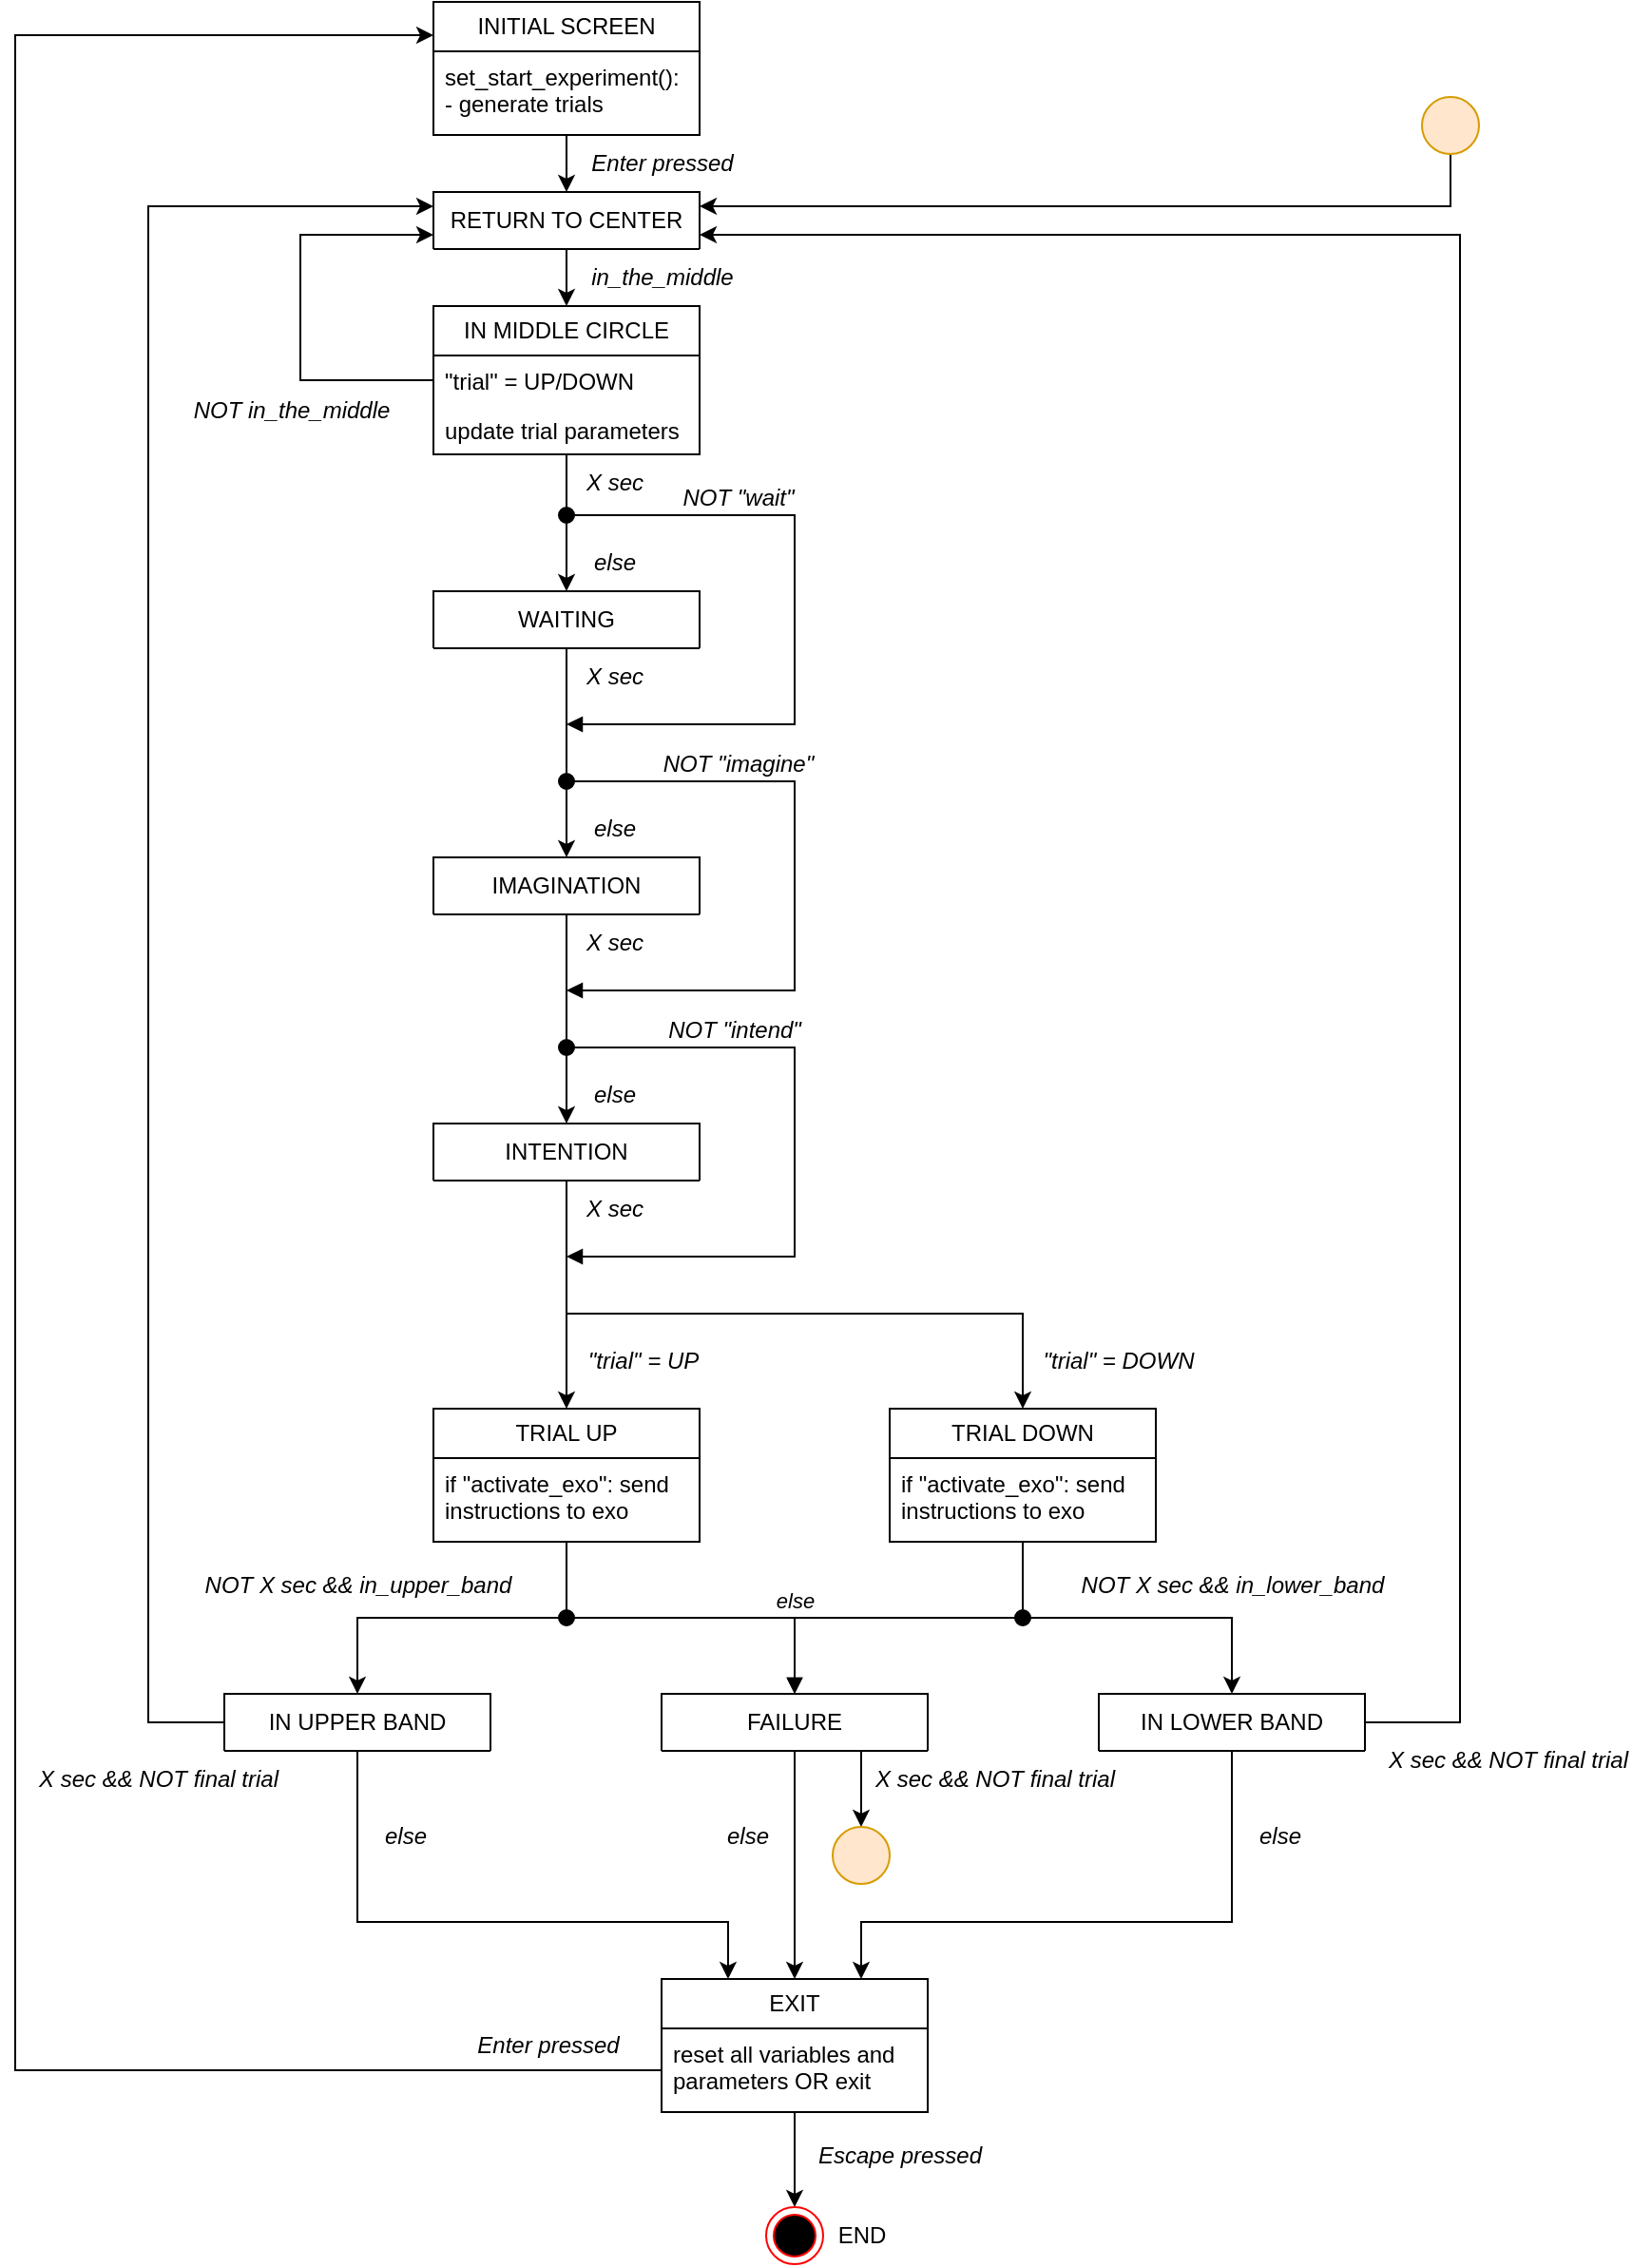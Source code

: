 <mxfile version="27.0.5">
  <diagram name="Page-1" id="r2N7GGUg9gY0oge6_CaD">
    <mxGraphModel dx="2404" dy="2002" grid="1" gridSize="10" guides="1" tooltips="1" connect="1" arrows="1" fold="1" page="1" pageScale="1" pageWidth="850" pageHeight="1100" math="0" shadow="0">
      <root>
        <mxCell id="0" />
        <mxCell id="1" parent="0" />
        <mxCell id="wUgSTWVwJ2IMOrGfkY7S-16" value="" style="edgeStyle=orthogonalEdgeStyle;rounded=0;orthogonalLoop=1;jettySize=auto;html=1;" parent="1" source="wUgSTWVwJ2IMOrGfkY7S-10" target="wUgSTWVwJ2IMOrGfkY7S-14" edge="1">
          <mxGeometry relative="1" as="geometry" />
        </mxCell>
        <mxCell id="wUgSTWVwJ2IMOrGfkY7S-10" value="INITIAL SCREEN" style="swimlane;fontStyle=0;childLayout=stackLayout;horizontal=1;startSize=26;fillColor=none;horizontalStack=0;resizeParent=1;resizeParentMax=0;resizeLast=0;collapsible=1;marginBottom=0;whiteSpace=wrap;html=1;" parent="1" vertex="1">
          <mxGeometry x="170" y="-30" width="140" height="70" as="geometry" />
        </mxCell>
        <mxCell id="wUgSTWVwJ2IMOrGfkY7S-11" value="set_start_experiment():&lt;div&gt;- generate trials&lt;/div&gt;" style="text;strokeColor=none;fillColor=none;align=left;verticalAlign=top;spacingLeft=4;spacingRight=4;overflow=hidden;rotatable=0;points=[[0,0.5],[1,0.5]];portConstraint=eastwest;whiteSpace=wrap;html=1;" parent="wUgSTWVwJ2IMOrGfkY7S-10" vertex="1">
          <mxGeometry y="26" width="140" height="44" as="geometry" />
        </mxCell>
        <mxCell id="wUgSTWVwJ2IMOrGfkY7S-19" value="" style="edgeStyle=orthogonalEdgeStyle;rounded=0;orthogonalLoop=1;jettySize=auto;html=1;entryX=0.5;entryY=0;entryDx=0;entryDy=0;" parent="1" source="wUgSTWVwJ2IMOrGfkY7S-14" target="wUgSTWVwJ2IMOrGfkY7S-26" edge="1">
          <mxGeometry relative="1" as="geometry">
            <mxPoint x="240" y="170" as="targetPoint" />
          </mxGeometry>
        </mxCell>
        <mxCell id="wUgSTWVwJ2IMOrGfkY7S-14" value="RETURN TO CENTER" style="swimlane;fontStyle=0;childLayout=stackLayout;horizontal=1;startSize=70;fillColor=none;horizontalStack=0;resizeParent=1;resizeParentMax=0;resizeLast=0;collapsible=1;marginBottom=0;whiteSpace=wrap;html=1;" parent="1" vertex="1">
          <mxGeometry x="170" y="70" width="140" height="30" as="geometry">
            <mxRectangle x="90" y="160" width="160" height="70" as="alternateBounds" />
          </mxGeometry>
        </mxCell>
        <mxCell id="wUgSTWVwJ2IMOrGfkY7S-17" value="&lt;i&gt;Enter pressed&lt;/i&gt;" style="text;html=1;align=center;verticalAlign=middle;resizable=0;points=[];autosize=1;strokeColor=none;fillColor=none;" parent="1" vertex="1">
          <mxGeometry x="240" y="40" width="100" height="30" as="geometry" />
        </mxCell>
        <mxCell id="wUgSTWVwJ2IMOrGfkY7S-20" value="&lt;i&gt;in_the_middle&lt;/i&gt;" style="text;html=1;align=center;verticalAlign=middle;resizable=0;points=[];autosize=1;strokeColor=none;fillColor=none;" parent="1" vertex="1">
          <mxGeometry x="240" y="100" width="100" height="30" as="geometry" />
        </mxCell>
        <mxCell id="wUgSTWVwJ2IMOrGfkY7S-32" value="" style="edgeStyle=orthogonalEdgeStyle;rounded=0;orthogonalLoop=1;jettySize=auto;html=1;" parent="1" source="wUgSTWVwJ2IMOrGfkY7S-21" target="wUgSTWVwJ2IMOrGfkY7S-31" edge="1">
          <mxGeometry relative="1" as="geometry">
            <Array as="points">
              <mxPoint x="240" y="370" />
              <mxPoint x="240" y="370" />
            </Array>
          </mxGeometry>
        </mxCell>
        <mxCell id="wUgSTWVwJ2IMOrGfkY7S-21" value="WAITING" style="swimlane;fontStyle=0;childLayout=stackLayout;horizontal=1;startSize=70;fillColor=none;horizontalStack=0;resizeParent=1;resizeParentMax=0;resizeLast=0;collapsible=1;marginBottom=0;whiteSpace=wrap;html=1;" parent="1" vertex="1">
          <mxGeometry x="170" y="280" width="140" height="30" as="geometry" />
        </mxCell>
        <mxCell id="wUgSTWVwJ2IMOrGfkY7S-23" value="&lt;i&gt;X sec&lt;/i&gt;" style="text;html=1;align=center;verticalAlign=middle;resizable=0;points=[];autosize=1;strokeColor=none;fillColor=none;" parent="1" vertex="1">
          <mxGeometry x="240" y="208" width="50" height="30" as="geometry" />
        </mxCell>
        <mxCell id="wUgSTWVwJ2IMOrGfkY7S-30" style="edgeStyle=orthogonalEdgeStyle;rounded=0;orthogonalLoop=1;jettySize=auto;html=1;entryX=0.5;entryY=0;entryDx=0;entryDy=0;" parent="1" source="wUgSTWVwJ2IMOrGfkY7S-26" target="wUgSTWVwJ2IMOrGfkY7S-21" edge="1">
          <mxGeometry relative="1" as="geometry" />
        </mxCell>
        <mxCell id="wUgSTWVwJ2IMOrGfkY7S-26" value="IN MIDDLE CIRCLE" style="swimlane;fontStyle=0;childLayout=stackLayout;horizontal=1;startSize=26;fillColor=none;horizontalStack=0;resizeParent=1;resizeParentMax=0;resizeLast=0;collapsible=1;marginBottom=0;whiteSpace=wrap;html=1;" parent="1" vertex="1">
          <mxGeometry x="170" y="130" width="140" height="78" as="geometry" />
        </mxCell>
        <mxCell id="wUgSTWVwJ2IMOrGfkY7S-27" value="&quot;trial&quot; = UP/DOWN" style="text;strokeColor=none;fillColor=none;align=left;verticalAlign=top;spacingLeft=4;spacingRight=4;overflow=hidden;rotatable=0;points=[[0,0.5],[1,0.5]];portConstraint=eastwest;whiteSpace=wrap;html=1;" parent="wUgSTWVwJ2IMOrGfkY7S-26" vertex="1">
          <mxGeometry y="26" width="140" height="26" as="geometry" />
        </mxCell>
        <mxCell id="wUgSTWVwJ2IMOrGfkY7S-28" value="update trial parameters" style="text;strokeColor=none;fillColor=none;align=left;verticalAlign=top;spacingLeft=4;spacingRight=4;overflow=hidden;rotatable=0;points=[[0,0.5],[1,0.5]];portConstraint=eastwest;whiteSpace=wrap;html=1;" parent="wUgSTWVwJ2IMOrGfkY7S-26" vertex="1">
          <mxGeometry y="52" width="140" height="26" as="geometry" />
        </mxCell>
        <mxCell id="wUgSTWVwJ2IMOrGfkY7S-34" value="" style="edgeStyle=orthogonalEdgeStyle;rounded=0;orthogonalLoop=1;jettySize=auto;html=1;" parent="1" source="wUgSTWVwJ2IMOrGfkY7S-31" target="wUgSTWVwJ2IMOrGfkY7S-33" edge="1">
          <mxGeometry relative="1" as="geometry" />
        </mxCell>
        <mxCell id="wUgSTWVwJ2IMOrGfkY7S-31" value="IMAGINATION" style="swimlane;fontStyle=0;childLayout=stackLayout;horizontal=1;startSize=70;fillColor=none;horizontalStack=0;resizeParent=1;resizeParentMax=0;resizeLast=0;collapsible=1;marginBottom=0;whiteSpace=wrap;html=1;" parent="1" vertex="1">
          <mxGeometry x="170" y="420" width="140" height="30" as="geometry" />
        </mxCell>
        <mxCell id="wUgSTWVwJ2IMOrGfkY7S-43" style="edgeStyle=orthogonalEdgeStyle;rounded=0;orthogonalLoop=1;jettySize=auto;html=1;entryX=0.5;entryY=0;entryDx=0;entryDy=0;" parent="1" source="wUgSTWVwJ2IMOrGfkY7S-33" target="wUgSTWVwJ2IMOrGfkY7S-37" edge="1">
          <mxGeometry relative="1" as="geometry" />
        </mxCell>
        <mxCell id="wUgSTWVwJ2IMOrGfkY7S-44" style="edgeStyle=orthogonalEdgeStyle;rounded=0;orthogonalLoop=1;jettySize=auto;html=1;exitX=0.5;exitY=1;exitDx=0;exitDy=0;entryX=0.5;entryY=0;entryDx=0;entryDy=0;" parent="1" source="wUgSTWVwJ2IMOrGfkY7S-33" target="wUgSTWVwJ2IMOrGfkY7S-40" edge="1">
          <mxGeometry relative="1" as="geometry">
            <Array as="points">
              <mxPoint x="240" y="660" />
              <mxPoint x="480" y="660" />
            </Array>
          </mxGeometry>
        </mxCell>
        <mxCell id="wUgSTWVwJ2IMOrGfkY7S-33" value="INTENTION" style="swimlane;fontStyle=0;childLayout=stackLayout;horizontal=1;startSize=70;fillColor=none;horizontalStack=0;resizeParent=1;resizeParentMax=0;resizeLast=0;collapsible=1;marginBottom=0;whiteSpace=wrap;html=1;" parent="1" vertex="1">
          <mxGeometry x="170" y="560" width="140" height="30" as="geometry" />
        </mxCell>
        <mxCell id="wUgSTWVwJ2IMOrGfkY7S-35" value="&lt;i&gt;X sec&lt;/i&gt;" style="text;html=1;align=center;verticalAlign=middle;resizable=0;points=[];autosize=1;strokeColor=none;fillColor=none;" parent="1" vertex="1">
          <mxGeometry x="240" y="310" width="50" height="30" as="geometry" />
        </mxCell>
        <mxCell id="wUgSTWVwJ2IMOrGfkY7S-36" value="&lt;i&gt;X sec&lt;/i&gt;" style="text;html=1;align=center;verticalAlign=middle;resizable=0;points=[];autosize=1;strokeColor=none;fillColor=none;" parent="1" vertex="1">
          <mxGeometry x="240" y="450" width="50" height="30" as="geometry" />
        </mxCell>
        <mxCell id="wUgSTWVwJ2IMOrGfkY7S-64" value="" style="edgeStyle=orthogonalEdgeStyle;rounded=0;orthogonalLoop=1;jettySize=auto;html=1;" parent="1" source="wUgSTWVwJ2IMOrGfkY7S-37" target="wUgSTWVwJ2IMOrGfkY7S-62" edge="1">
          <mxGeometry relative="1" as="geometry" />
        </mxCell>
        <mxCell id="wUgSTWVwJ2IMOrGfkY7S-37" value="TRIAL UP" style="swimlane;fontStyle=0;childLayout=stackLayout;horizontal=1;startSize=26;fillColor=none;horizontalStack=0;resizeParent=1;resizeParentMax=0;resizeLast=0;collapsible=1;marginBottom=0;whiteSpace=wrap;html=1;" parent="1" vertex="1">
          <mxGeometry x="170" y="710" width="140" height="70" as="geometry" />
        </mxCell>
        <mxCell id="wUgSTWVwJ2IMOrGfkY7S-38" value="if &quot;activate_exo&quot;: send instructions to exo" style="text;strokeColor=none;fillColor=none;align=left;verticalAlign=top;spacingLeft=4;spacingRight=4;overflow=hidden;rotatable=0;points=[[0,0.5],[1,0.5]];portConstraint=eastwest;whiteSpace=wrap;html=1;" parent="wUgSTWVwJ2IMOrGfkY7S-37" vertex="1">
          <mxGeometry y="26" width="140" height="44" as="geometry" />
        </mxCell>
        <mxCell id="wUgSTWVwJ2IMOrGfkY7S-67" value="" style="edgeStyle=orthogonalEdgeStyle;rounded=0;orthogonalLoop=1;jettySize=auto;html=1;" parent="1" source="wUgSTWVwJ2IMOrGfkY7S-40" target="wUgSTWVwJ2IMOrGfkY7S-65" edge="1">
          <mxGeometry relative="1" as="geometry" />
        </mxCell>
        <mxCell id="wUgSTWVwJ2IMOrGfkY7S-40" value="TRIAL DOWN" style="swimlane;fontStyle=0;childLayout=stackLayout;horizontal=1;startSize=26;fillColor=none;horizontalStack=0;resizeParent=1;resizeParentMax=0;resizeLast=0;collapsible=1;marginBottom=0;whiteSpace=wrap;html=1;" parent="1" vertex="1">
          <mxGeometry x="410" y="710" width="140" height="70" as="geometry" />
        </mxCell>
        <mxCell id="wUgSTWVwJ2IMOrGfkY7S-41" value="if &quot;activate_exo&quot;: send instructions to exo" style="text;strokeColor=none;fillColor=none;align=left;verticalAlign=top;spacingLeft=4;spacingRight=4;overflow=hidden;rotatable=0;points=[[0,0.5],[1,0.5]];portConstraint=eastwest;whiteSpace=wrap;html=1;" parent="wUgSTWVwJ2IMOrGfkY7S-40" vertex="1">
          <mxGeometry y="26" width="140" height="44" as="geometry" />
        </mxCell>
        <mxCell id="wUgSTWVwJ2IMOrGfkY7S-45" value="&lt;i&gt;&quot;trial&quot; = UP&lt;/i&gt;" style="text;html=1;align=center;verticalAlign=middle;resizable=0;points=[];autosize=1;strokeColor=none;fillColor=none;" parent="1" vertex="1">
          <mxGeometry x="240" y="670" width="80" height="30" as="geometry" />
        </mxCell>
        <mxCell id="wUgSTWVwJ2IMOrGfkY7S-46" value="&lt;i&gt;&quot;trial&quot; = DOWN&lt;/i&gt;" style="text;html=1;align=center;verticalAlign=middle;resizable=0;points=[];autosize=1;strokeColor=none;fillColor=none;" parent="1" vertex="1">
          <mxGeometry x="480" y="670" width="100" height="30" as="geometry" />
        </mxCell>
        <mxCell id="wUgSTWVwJ2IMOrGfkY7S-53" value="&lt;i style=&quot;font-size: 12px;&quot;&gt;NOT &quot;imagine&quot;&lt;/i&gt;" style="html=1;verticalAlign=bottom;startArrow=oval;startFill=1;endArrow=block;startSize=8;curved=0;rounded=0;" parent="1" edge="1">
          <mxGeometry x="-0.486" width="60" relative="1" as="geometry">
            <mxPoint x="240" y="380" as="sourcePoint" />
            <mxPoint x="240" y="490" as="targetPoint" />
            <Array as="points">
              <mxPoint x="360" y="380" />
              <mxPoint x="360" y="490" />
            </Array>
            <mxPoint as="offset" />
          </mxGeometry>
        </mxCell>
        <mxCell id="wUgSTWVwJ2IMOrGfkY7S-54" value="&lt;i&gt;else&lt;/i&gt;" style="text;html=1;align=center;verticalAlign=middle;resizable=0;points=[];autosize=1;strokeColor=none;fillColor=none;" parent="1" vertex="1">
          <mxGeometry x="240" y="390" width="50" height="30" as="geometry" />
        </mxCell>
        <mxCell id="wUgSTWVwJ2IMOrGfkY7S-55" value="&lt;i style=&quot;font-size: 12px;&quot;&gt;NOT &quot;intend&quot;&lt;/i&gt;" style="html=1;verticalAlign=bottom;startArrow=oval;startFill=1;endArrow=block;startSize=8;curved=0;rounded=0;" parent="1" edge="1">
          <mxGeometry x="-0.5" width="60" relative="1" as="geometry">
            <mxPoint x="240" y="520" as="sourcePoint" />
            <mxPoint x="240" y="630" as="targetPoint" />
            <Array as="points">
              <mxPoint x="360" y="520" />
              <mxPoint x="360" y="630" />
            </Array>
            <mxPoint as="offset" />
          </mxGeometry>
        </mxCell>
        <mxCell id="wUgSTWVwJ2IMOrGfkY7S-56" value="&lt;i&gt;else&lt;/i&gt;" style="text;html=1;align=center;verticalAlign=middle;resizable=0;points=[];autosize=1;strokeColor=none;fillColor=none;" parent="1" vertex="1">
          <mxGeometry x="240" y="530" width="50" height="30" as="geometry" />
        </mxCell>
        <mxCell id="wUgSTWVwJ2IMOrGfkY7S-61" value="&lt;i&gt;NOT in_the_middle&lt;/i&gt;" style="text;html=1;align=center;verticalAlign=middle;resizable=0;points=[];autosize=1;strokeColor=none;fillColor=none;horizontal=1;" parent="1" vertex="1">
          <mxGeometry x="30" y="170" width="130" height="30" as="geometry" />
        </mxCell>
        <mxCell id="wUgSTWVwJ2IMOrGfkY7S-92" style="edgeStyle=orthogonalEdgeStyle;rounded=0;orthogonalLoop=1;jettySize=auto;html=1;exitX=0.5;exitY=1;exitDx=0;exitDy=0;entryX=0.25;entryY=0;entryDx=0;entryDy=0;" parent="1" source="wUgSTWVwJ2IMOrGfkY7S-62" target="wUgSTWVwJ2IMOrGfkY7S-90" edge="1">
          <mxGeometry relative="1" as="geometry">
            <Array as="points">
              <mxPoint x="130" y="980" />
              <mxPoint x="325" y="980" />
            </Array>
          </mxGeometry>
        </mxCell>
        <mxCell id="wUgSTWVwJ2IMOrGfkY7S-118" style="edgeStyle=orthogonalEdgeStyle;rounded=0;orthogonalLoop=1;jettySize=auto;html=1;exitX=0;exitY=0.5;exitDx=0;exitDy=0;entryX=0;entryY=0.25;entryDx=0;entryDy=0;" parent="1" source="wUgSTWVwJ2IMOrGfkY7S-62" target="wUgSTWVwJ2IMOrGfkY7S-14" edge="1">
          <mxGeometry relative="1" as="geometry">
            <Array as="points">
              <mxPoint x="20" y="875" />
              <mxPoint x="20" y="78" />
            </Array>
          </mxGeometry>
        </mxCell>
        <mxCell id="wUgSTWVwJ2IMOrGfkY7S-62" value="IN UPPER BAND" style="swimlane;fontStyle=0;childLayout=stackLayout;horizontal=1;startSize=70;fillColor=none;horizontalStack=0;resizeParent=1;resizeParentMax=0;resizeLast=0;collapsible=1;marginBottom=0;whiteSpace=wrap;html=1;" parent="1" vertex="1">
          <mxGeometry x="60" y="860" width="140" height="30" as="geometry" />
        </mxCell>
        <mxCell id="wUgSTWVwJ2IMOrGfkY7S-83" style="edgeStyle=orthogonalEdgeStyle;rounded=0;orthogonalLoop=1;jettySize=auto;html=1;exitX=1;exitY=0.5;exitDx=0;exitDy=0;entryX=1;entryY=0.75;entryDx=0;entryDy=0;" parent="1" source="wUgSTWVwJ2IMOrGfkY7S-65" target="wUgSTWVwJ2IMOrGfkY7S-14" edge="1">
          <mxGeometry relative="1" as="geometry">
            <Array as="points">
              <mxPoint x="710" y="875" />
              <mxPoint x="710" y="93" />
            </Array>
          </mxGeometry>
        </mxCell>
        <mxCell id="wUgSTWVwJ2IMOrGfkY7S-94" style="edgeStyle=orthogonalEdgeStyle;rounded=0;orthogonalLoop=1;jettySize=auto;html=1;exitX=0.5;exitY=1;exitDx=0;exitDy=0;entryX=0.75;entryY=0;entryDx=0;entryDy=0;" parent="1" source="wUgSTWVwJ2IMOrGfkY7S-65" target="wUgSTWVwJ2IMOrGfkY7S-90" edge="1">
          <mxGeometry relative="1" as="geometry">
            <Array as="points">
              <mxPoint x="590" y="980" />
              <mxPoint x="395" y="980" />
            </Array>
          </mxGeometry>
        </mxCell>
        <mxCell id="wUgSTWVwJ2IMOrGfkY7S-65" value="IN LOWER BAND" style="swimlane;fontStyle=0;childLayout=stackLayout;horizontal=1;startSize=70;fillColor=none;horizontalStack=0;resizeParent=1;resizeParentMax=0;resizeLast=0;collapsible=1;marginBottom=0;whiteSpace=wrap;html=1;" parent="1" vertex="1">
          <mxGeometry x="520" y="860" width="140" height="30" as="geometry" />
        </mxCell>
        <mxCell id="wUgSTWVwJ2IMOrGfkY7S-93" style="edgeStyle=orthogonalEdgeStyle;rounded=0;orthogonalLoop=1;jettySize=auto;html=1;exitX=0.5;exitY=1;exitDx=0;exitDy=0;entryX=0.5;entryY=0;entryDx=0;entryDy=0;" parent="1" source="wUgSTWVwJ2IMOrGfkY7S-68" target="wUgSTWVwJ2IMOrGfkY7S-90" edge="1">
          <mxGeometry relative="1" as="geometry" />
        </mxCell>
        <mxCell id="wUgSTWVwJ2IMOrGfkY7S-101" style="edgeStyle=orthogonalEdgeStyle;rounded=0;orthogonalLoop=1;jettySize=auto;html=1;exitX=0.75;exitY=1;exitDx=0;exitDy=0;entryX=0.5;entryY=0;entryDx=0;entryDy=0;" parent="1" source="wUgSTWVwJ2IMOrGfkY7S-68" target="wUgSTWVwJ2IMOrGfkY7S-100" edge="1">
          <mxGeometry relative="1" as="geometry" />
        </mxCell>
        <mxCell id="wUgSTWVwJ2IMOrGfkY7S-68" value="FAILURE" style="swimlane;fontStyle=0;childLayout=stackLayout;horizontal=1;startSize=30;fillColor=none;horizontalStack=0;resizeParent=1;resizeParentMax=0;resizeLast=0;collapsible=1;marginBottom=0;whiteSpace=wrap;html=1;" parent="1" vertex="1">
          <mxGeometry x="290" y="860" width="140" height="30" as="geometry" />
        </mxCell>
        <mxCell id="wUgSTWVwJ2IMOrGfkY7S-70" value="&lt;i&gt;else&lt;/i&gt;" style="html=1;verticalAlign=bottom;startArrow=oval;startFill=1;endArrow=block;startSize=8;curved=0;rounded=0;entryX=0.5;entryY=0;entryDx=0;entryDy=0;" parent="1" target="wUgSTWVwJ2IMOrGfkY7S-68" edge="1">
          <mxGeometry x="0.5" width="60" relative="1" as="geometry">
            <mxPoint x="240" y="820" as="sourcePoint" />
            <mxPoint x="410" y="830" as="targetPoint" />
            <Array as="points">
              <mxPoint x="360" y="820" />
            </Array>
            <mxPoint as="offset" />
          </mxGeometry>
        </mxCell>
        <mxCell id="wUgSTWVwJ2IMOrGfkY7S-72" value="" style="html=1;verticalAlign=bottom;startArrow=oval;startFill=1;endArrow=block;startSize=8;curved=0;rounded=0;entryX=0.5;entryY=0;entryDx=0;entryDy=0;" parent="1" target="wUgSTWVwJ2IMOrGfkY7S-68" edge="1">
          <mxGeometry x="-0.294" width="60" relative="1" as="geometry">
            <mxPoint x="480" y="820" as="sourcePoint" />
            <mxPoint x="380" y="870" as="targetPoint" />
            <Array as="points">
              <mxPoint x="360" y="820" />
            </Array>
            <mxPoint as="offset" />
          </mxGeometry>
        </mxCell>
        <mxCell id="wUgSTWVwJ2IMOrGfkY7S-73" value="&lt;i&gt;NOT X sec &amp;amp;&amp;amp; in_upper_band&lt;/i&gt;" style="text;html=1;align=center;verticalAlign=middle;resizable=0;points=[];autosize=1;strokeColor=none;fillColor=none;" parent="1" vertex="1">
          <mxGeometry x="40" y="788" width="180" height="30" as="geometry" />
        </mxCell>
        <mxCell id="wUgSTWVwJ2IMOrGfkY7S-74" value="&lt;i&gt;NOT X sec &amp;amp;&amp;amp; in_lower_band&lt;/i&gt;" style="text;html=1;align=center;verticalAlign=middle;resizable=0;points=[];autosize=1;strokeColor=none;fillColor=none;" parent="1" vertex="1">
          <mxGeometry x="500" y="788" width="180" height="30" as="geometry" />
        </mxCell>
        <mxCell id="wUgSTWVwJ2IMOrGfkY7S-77" value="&lt;i&gt;X sec&lt;/i&gt;" style="text;html=1;align=center;verticalAlign=middle;resizable=0;points=[];autosize=1;strokeColor=none;fillColor=none;" parent="1" vertex="1">
          <mxGeometry x="240" y="590" width="50" height="30" as="geometry" />
        </mxCell>
        <mxCell id="wUgSTWVwJ2IMOrGfkY7S-80" style="edgeStyle=orthogonalEdgeStyle;rounded=0;orthogonalLoop=1;jettySize=auto;html=1;exitX=0;exitY=0.5;exitDx=0;exitDy=0;entryX=0;entryY=0.75;entryDx=0;entryDy=0;" parent="1" source="wUgSTWVwJ2IMOrGfkY7S-27" target="wUgSTWVwJ2IMOrGfkY7S-14" edge="1">
          <mxGeometry relative="1" as="geometry">
            <Array as="points">
              <mxPoint x="100" y="169" />
              <mxPoint x="100" y="93" />
            </Array>
          </mxGeometry>
        </mxCell>
        <mxCell id="wUgSTWVwJ2IMOrGfkY7S-81" value="&lt;i&gt;X sec &amp;amp;&amp;amp; NOT final trial&lt;/i&gt;" style="text;html=1;align=center;verticalAlign=middle;resizable=0;points=[];autosize=1;strokeColor=none;fillColor=none;" parent="1" vertex="1">
          <mxGeometry x="-50" y="890" width="150" height="30" as="geometry" />
        </mxCell>
        <mxCell id="wUgSTWVwJ2IMOrGfkY7S-82" value="&lt;i&gt;X sec &amp;amp;&amp;amp; NOT final trial&lt;/i&gt;" style="text;html=1;align=center;verticalAlign=middle;resizable=0;points=[];autosize=1;strokeColor=none;fillColor=none;" parent="1" vertex="1">
          <mxGeometry x="660" y="880" width="150" height="30" as="geometry" />
        </mxCell>
        <mxCell id="wUgSTWVwJ2IMOrGfkY7S-89" value="&lt;i&gt;X sec &amp;amp;&amp;amp; NOT final trial&lt;/i&gt;" style="text;html=1;align=center;verticalAlign=middle;resizable=0;points=[];autosize=1;strokeColor=none;fillColor=none;" parent="1" vertex="1">
          <mxGeometry x="390" y="890" width="150" height="30" as="geometry" />
        </mxCell>
        <mxCell id="wUgSTWVwJ2IMOrGfkY7S-116" style="edgeStyle=orthogonalEdgeStyle;rounded=0;orthogonalLoop=1;jettySize=auto;html=1;entryX=0.5;entryY=0;entryDx=0;entryDy=0;" parent="1" source="wUgSTWVwJ2IMOrGfkY7S-90" target="wUgSTWVwJ2IMOrGfkY7S-102" edge="1">
          <mxGeometry relative="1" as="geometry" />
        </mxCell>
        <mxCell id="wUgSTWVwJ2IMOrGfkY7S-90" value="EXIT" style="swimlane;fontStyle=0;childLayout=stackLayout;horizontal=1;startSize=26;fillColor=none;horizontalStack=0;resizeParent=1;resizeParentMax=0;resizeLast=0;collapsible=1;marginBottom=0;whiteSpace=wrap;html=1;" parent="1" vertex="1">
          <mxGeometry x="290" y="1010" width="140" height="70" as="geometry" />
        </mxCell>
        <mxCell id="wUgSTWVwJ2IMOrGfkY7S-91" value="reset all variables and parameters OR exit" style="text;strokeColor=none;fillColor=none;align=left;verticalAlign=top;spacingLeft=4;spacingRight=4;overflow=hidden;rotatable=0;points=[[0,0.5],[1,0.5]];portConstraint=eastwest;whiteSpace=wrap;html=1;" parent="wUgSTWVwJ2IMOrGfkY7S-90" vertex="1">
          <mxGeometry y="26" width="140" height="44" as="geometry" />
        </mxCell>
        <mxCell id="wUgSTWVwJ2IMOrGfkY7S-99" style="edgeStyle=orthogonalEdgeStyle;rounded=0;orthogonalLoop=1;jettySize=auto;html=1;exitX=0.5;exitY=1;exitDx=0;exitDy=0;entryX=1;entryY=0.25;entryDx=0;entryDy=0;" parent="1" source="wUgSTWVwJ2IMOrGfkY7S-97" target="wUgSTWVwJ2IMOrGfkY7S-14" edge="1">
          <mxGeometry relative="1" as="geometry" />
        </mxCell>
        <mxCell id="wUgSTWVwJ2IMOrGfkY7S-97" value="" style="ellipse;html=1;fillColor=#ffe6cc;strokeColor=#d79b00;" parent="1" vertex="1">
          <mxGeometry x="690" y="20" width="30" height="30" as="geometry" />
        </mxCell>
        <mxCell id="wUgSTWVwJ2IMOrGfkY7S-100" value="" style="ellipse;html=1;fillColor=#ffe6cc;strokeColor=#d79b00;" parent="1" vertex="1">
          <mxGeometry x="380" y="930" width="30" height="30" as="geometry" />
        </mxCell>
        <mxCell id="wUgSTWVwJ2IMOrGfkY7S-102" value="" style="ellipse;html=1;shape=endState;fillColor=#000000;strokeColor=#ff0000;" parent="1" vertex="1">
          <mxGeometry x="345" y="1130" width="30" height="30" as="geometry" />
        </mxCell>
        <mxCell id="wUgSTWVwJ2IMOrGfkY7S-107" value="&lt;i&gt;else&lt;/i&gt;" style="text;html=1;align=center;verticalAlign=middle;resizable=0;points=[];autosize=1;strokeColor=none;fillColor=none;" parent="1" vertex="1">
          <mxGeometry x="130" y="920" width="50" height="30" as="geometry" />
        </mxCell>
        <mxCell id="wUgSTWVwJ2IMOrGfkY7S-108" value="&lt;i&gt;else&lt;/i&gt;" style="text;html=1;align=center;verticalAlign=middle;resizable=0;points=[];autosize=1;strokeColor=none;fillColor=none;" parent="1" vertex="1">
          <mxGeometry x="590" y="920" width="50" height="30" as="geometry" />
        </mxCell>
        <mxCell id="wUgSTWVwJ2IMOrGfkY7S-109" value="&lt;i&gt;else&lt;/i&gt;" style="text;html=1;align=center;verticalAlign=middle;resizable=0;points=[];autosize=1;strokeColor=none;fillColor=none;" parent="1" vertex="1">
          <mxGeometry x="310" y="920" width="50" height="30" as="geometry" />
        </mxCell>
        <mxCell id="wUgSTWVwJ2IMOrGfkY7S-110" value="END" style="text;html=1;align=center;verticalAlign=middle;resizable=0;points=[];autosize=1;strokeColor=none;fillColor=none;" parent="1" vertex="1">
          <mxGeometry x="370" y="1130" width="50" height="30" as="geometry" />
        </mxCell>
        <mxCell id="wUgSTWVwJ2IMOrGfkY7S-114" value="&lt;i&gt;Escape pressed&lt;/i&gt;" style="text;html=1;align=center;verticalAlign=middle;resizable=0;points=[];autosize=1;strokeColor=none;fillColor=none;" parent="1" vertex="1">
          <mxGeometry x="360" y="1088" width="110" height="30" as="geometry" />
        </mxCell>
        <mxCell id="wUgSTWVwJ2IMOrGfkY7S-117" value="&lt;i&gt;Enter pressed&lt;/i&gt;" style="text;html=1;align=center;verticalAlign=middle;resizable=0;points=[];autosize=1;strokeColor=none;fillColor=none;" parent="1" vertex="1">
          <mxGeometry x="180" y="1030" width="100" height="30" as="geometry" />
        </mxCell>
        <mxCell id="wUgSTWVwJ2IMOrGfkY7S-119" style="edgeStyle=orthogonalEdgeStyle;rounded=0;orthogonalLoop=1;jettySize=auto;html=1;exitX=0;exitY=0.5;exitDx=0;exitDy=0;entryX=0;entryY=0.25;entryDx=0;entryDy=0;" parent="1" source="wUgSTWVwJ2IMOrGfkY7S-91" target="wUgSTWVwJ2IMOrGfkY7S-10" edge="1">
          <mxGeometry relative="1" as="geometry">
            <Array as="points">
              <mxPoint x="-50" y="1058" />
              <mxPoint x="-50" y="-12" />
            </Array>
          </mxGeometry>
        </mxCell>
        <mxCell id="OsT0o339CyNUebNq2Slb-1" value="&lt;i style=&quot;font-size: 12px;&quot;&gt;NOT &quot;wait&quot;&lt;/i&gt;" style="html=1;verticalAlign=bottom;startArrow=oval;startFill=1;endArrow=block;startSize=8;curved=0;rounded=0;" parent="1" edge="1">
          <mxGeometry x="-0.486" width="60" relative="1" as="geometry">
            <mxPoint x="240" y="240" as="sourcePoint" />
            <mxPoint x="240" y="350" as="targetPoint" />
            <Array as="points">
              <mxPoint x="360" y="240" />
              <mxPoint x="360" y="350" />
            </Array>
            <mxPoint as="offset" />
          </mxGeometry>
        </mxCell>
        <mxCell id="OsT0o339CyNUebNq2Slb-2" value="&lt;i&gt;else&lt;/i&gt;" style="text;html=1;align=center;verticalAlign=middle;resizable=0;points=[];autosize=1;strokeColor=none;fillColor=none;" parent="1" vertex="1">
          <mxGeometry x="240" y="250" width="50" height="30" as="geometry" />
        </mxCell>
      </root>
    </mxGraphModel>
  </diagram>
</mxfile>
